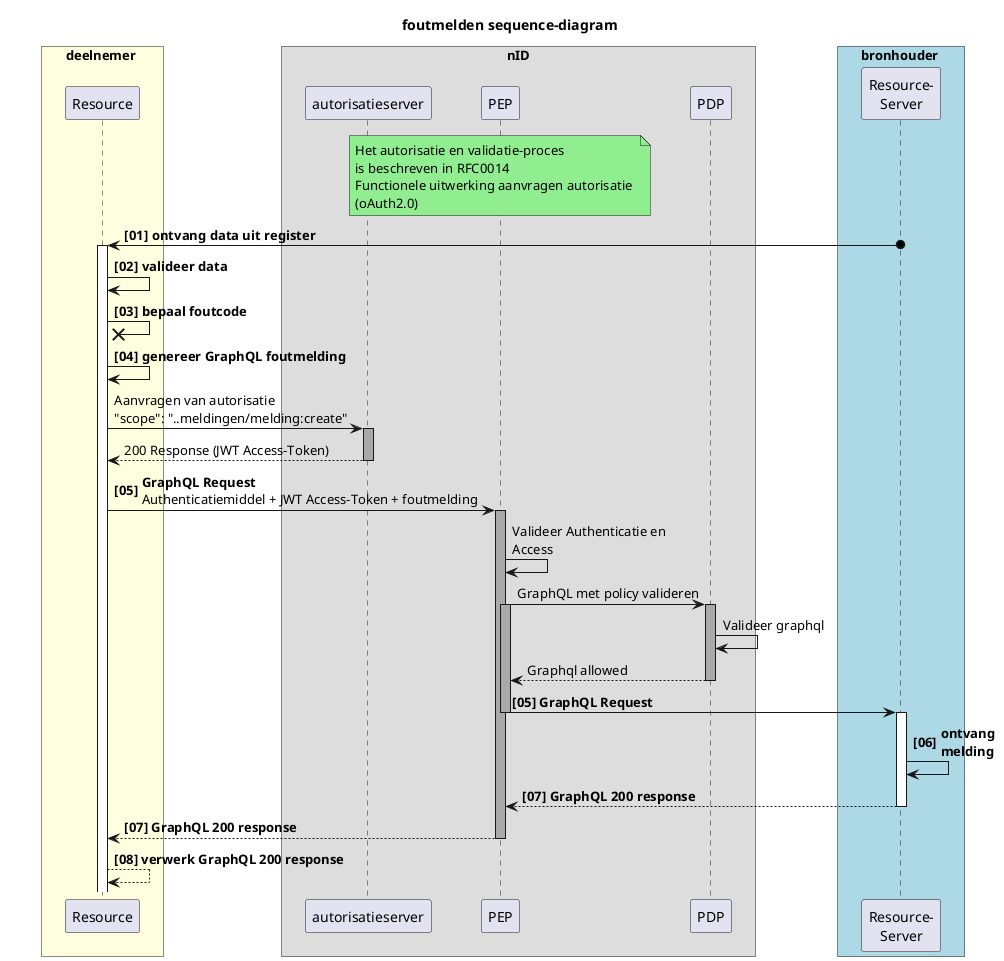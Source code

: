 @startuml rfc008-02-foutmelden_sequence
title foutmelden sequence-diagram
skinparam handwritten false
skinparam participantpadding 20
skinparam boxpadding 40

box deelnemer #lightyellow
  participant "Resource" as Resource
end box

box "nID"
  participant "autorisatieserver" as AuthzServer
  participant "PEP" as PEP
  participant "PDP" as PDP
end box

box bronhouder #lightblue
  participant "Resource-\nServer" as ResServer
end box

note over PEP #lightgreen: Het autorisatie en validatie-proces \nis beschreven in RFC0014 \nFunctionele uitwerking aanvragen autorisatie \n(oAuth2.0) 
autonumber "<b>[00]"

ResServer o-> Resource: <b>ontvang data uit register
activate Resource 
  Resource -> Resource: <b>valideer data
  Resource -x Resource : <b>bepaal foutcode
  Resource -> Resource: <b>genereer GraphQL foutmelding

autonumber stop
  Resource -> AuthzServer: Aanvragen van autorisatie\n"scope": "..meldingen/melding:create" 
    activate AuthzServer #Darkgrey
        AuthzServer --> Resource --: 200 Response (JWT Access-Token) 
    deactivate AuthzServer
autonumber resume
  Resource -> PEP: **GraphQL Request **\nAuthenticatiemiddel + JWT Access-Token + foutmelding

autonumber stop
  activate PEP #Darkgrey

  PEP -> PEP: Valideer Authenticatie en \nAccess
  PEP -> PDP: GraphQL met policy valideren
    activate PEP #Darkgrey
      activate PDP #Darkgrey
      PDP -> PDP: Valideer graphql    
      autonumber stop
        PDP --> PEP: Graphql allowed
      deactivate PDP
      PEP -> ResServer: **[05] GraphQL Request**
    deactivate PEP

autonumber resume
    activate ResServer
    ResServer -> ResServer: <b>ontvang \n<b>melding
    ResServer --> PEP: <b>GraphQL 200 response
    deactivate ResServer
autonumber stop

    PEP --> Resource: <b>[07] GraphQL 200 response
    deactivate PEP 
    Resource --> Resource: <b>[08] verwerk GraphQL 200 response

  @enduml